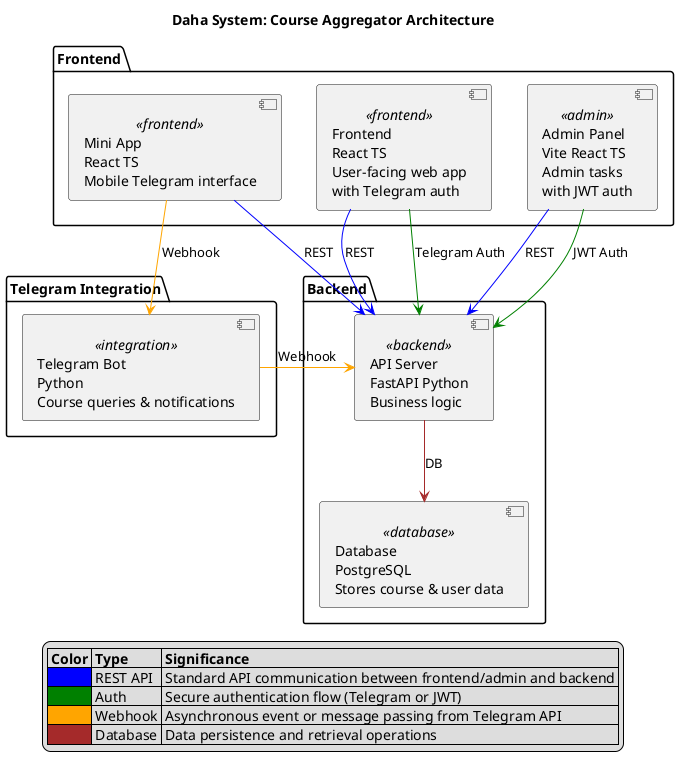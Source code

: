 @startuml
title Daha System: Course Aggregator Architecture

legend
|= Color |= Type |= Significance |
|<#blue>| REST API | Standard API communication between frontend/admin and backend |
|<#green>| Auth | Secure authentication flow (Telegram or JWT) |
|<#orange>| Webhook | Asynchronous event or message passing from Telegram API |
|<#brown>| Database | Data persistence and retrieval operations |
endlegend

package "Frontend" {
  [Frontend\nReact TS\nUser-facing web app\nwith Telegram auth] <<frontend>>
  [Mini App\nReact TS\nMobile Telegram interface] <<frontend>>
  [Admin Panel\nVite React TS\nAdmin tasks\nwith JWT auth] <<admin>>
}

package "Backend" {
  [API Server\nFastAPI Python\nBusiness logic] <<backend>>
  [Database\nPostgreSQL\nStores course & user data] <<database>>
}

package "Telegram Integration" {
  [Telegram Bot\nPython\nCourse queries & notifications] <<integration>>
}

' Main flows with color coding and direction
[Frontend\nReact TS\nUser-facing web app\nwith Telegram auth] -down[#blue]-> [API Server\nFastAPI Python\nBusiness logic] : REST
[Frontend\nReact TS\nUser-facing web app\nwith Telegram auth] -down[#green]-> [API Server\nFastAPI Python\nBusiness logic] : Telegram Auth

[Mini App\nReact TS\nMobile Telegram interface] -down[#blue]-> [API Server\nFastAPI Python\nBusiness logic] : REST
[Mini App\nReact TS\nMobile Telegram interface] -right[#orange]-> [Telegram Bot\nPython\nCourse queries & notifications] : Webhook

[Admin Panel\nVite React TS\nAdmin tasks\nwith JWT auth] -down[#blue]-> [API Server\nFastAPI Python\nBusiness logic] : REST
[Admin Panel\nVite React TS\nAdmin tasks\nwith JWT auth] -down[#green]-> [API Server\nFastAPI Python\nBusiness logic] : JWT Auth

[API Server\nFastAPI Python\nBusiness logic] -down[#brown]-> [Database\nPostgreSQL\nStores course & user data] : DB

[Telegram Bot\nPython\nCourse queries & notifications] -left[#orange]-> [API Server\nFastAPI Python\nBusiness logic] : Webhook

@enduml

